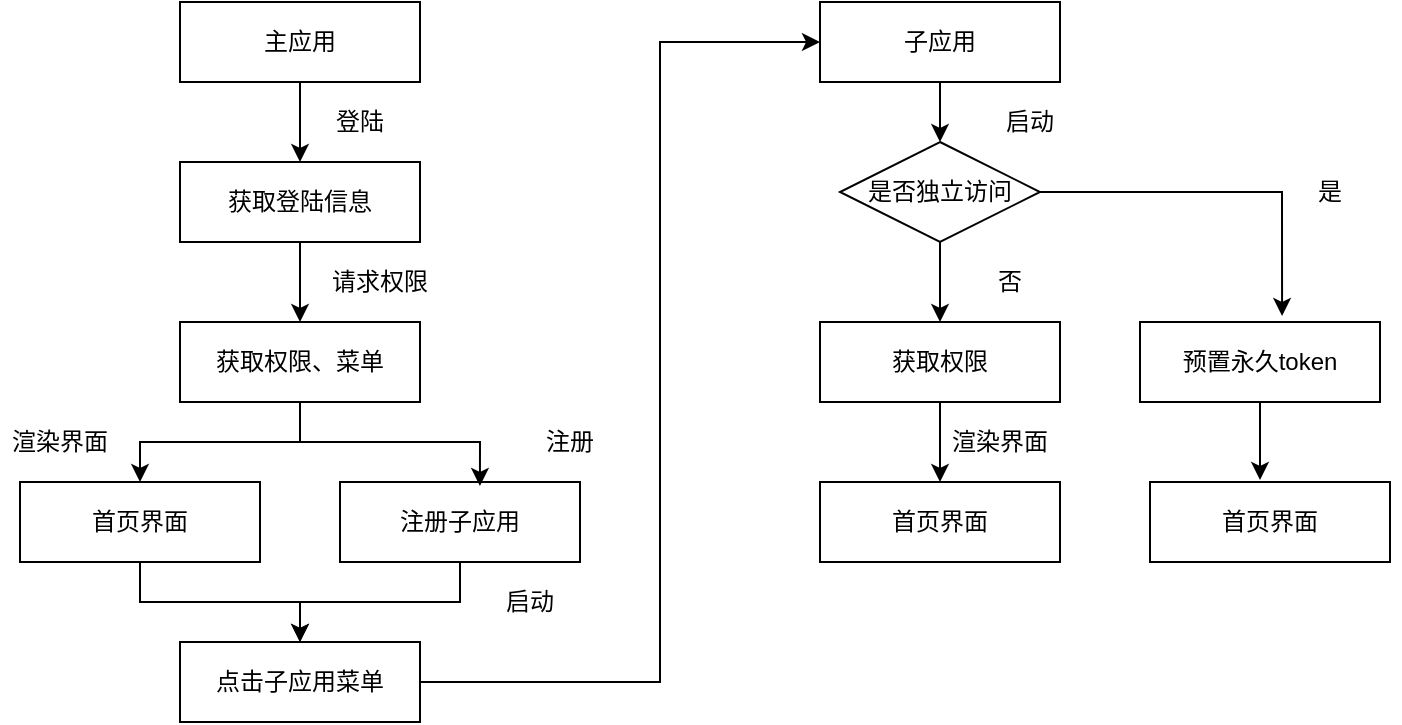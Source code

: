 <mxfile version="14.5.3" type="github">
  <diagram id="2YU1mLC71ZaFPqUyA7jv" name="Page-1">
    <mxGraphModel dx="1360" dy="834" grid="0" gridSize="10" guides="1" tooltips="1" connect="1" arrows="1" fold="1" page="1" pageScale="1" pageWidth="3300" pageHeight="4681" background="none" math="0" shadow="0">
      <root>
        <mxCell id="0" />
        <mxCell id="1" parent="0" />
        <mxCell id="SAPhj2jainKKI0kJMRds-7" style="edgeStyle=orthogonalEdgeStyle;rounded=0;orthogonalLoop=1;jettySize=auto;html=1;entryX=0.5;entryY=0;entryDx=0;entryDy=0;" edge="1" parent="1" source="SAPhj2jainKKI0kJMRds-2" target="SAPhj2jainKKI0kJMRds-6">
          <mxGeometry relative="1" as="geometry">
            <Array as="points">
              <mxPoint x="540" y="590" />
              <mxPoint x="540" y="590" />
            </Array>
          </mxGeometry>
        </mxCell>
        <mxCell id="SAPhj2jainKKI0kJMRds-2" value="主应用" style="rounded=0;whiteSpace=wrap;html=1;" vertex="1" parent="1">
          <mxGeometry x="480" y="560" width="120" height="40" as="geometry" />
        </mxCell>
        <mxCell id="SAPhj2jainKKI0kJMRds-19" style="edgeStyle=orthogonalEdgeStyle;rounded=0;orthogonalLoop=1;jettySize=auto;html=1;entryX=0.5;entryY=0;entryDx=0;entryDy=0;" edge="1" parent="1" source="SAPhj2jainKKI0kJMRds-3" target="SAPhj2jainKKI0kJMRds-16">
          <mxGeometry relative="1" as="geometry" />
        </mxCell>
        <mxCell id="SAPhj2jainKKI0kJMRds-3" value="注册子应用" style="rounded=0;whiteSpace=wrap;html=1;" vertex="1" parent="1">
          <mxGeometry x="560" y="800" width="120" height="40" as="geometry" />
        </mxCell>
        <mxCell id="SAPhj2jainKKI0kJMRds-11" style="edgeStyle=orthogonalEdgeStyle;rounded=0;orthogonalLoop=1;jettySize=auto;html=1;entryX=0.5;entryY=0;entryDx=0;entryDy=0;" edge="1" parent="1" source="SAPhj2jainKKI0kJMRds-6" target="SAPhj2jainKKI0kJMRds-10">
          <mxGeometry relative="1" as="geometry" />
        </mxCell>
        <mxCell id="SAPhj2jainKKI0kJMRds-6" value="获取登陆信息" style="rounded=0;whiteSpace=wrap;html=1;" vertex="1" parent="1">
          <mxGeometry x="480" y="640" width="120" height="40" as="geometry" />
        </mxCell>
        <mxCell id="SAPhj2jainKKI0kJMRds-8" value="登陆" style="text;html=1;strokeColor=none;fillColor=none;align=center;verticalAlign=middle;whiteSpace=wrap;rounded=0;" vertex="1" parent="1">
          <mxGeometry x="550" y="610" width="40" height="20" as="geometry" />
        </mxCell>
        <mxCell id="SAPhj2jainKKI0kJMRds-13" style="edgeStyle=orthogonalEdgeStyle;rounded=0;orthogonalLoop=1;jettySize=auto;html=1;entryX=0.583;entryY=0.05;entryDx=0;entryDy=0;entryPerimeter=0;" edge="1" parent="1" source="SAPhj2jainKKI0kJMRds-10" target="SAPhj2jainKKI0kJMRds-3">
          <mxGeometry relative="1" as="geometry" />
        </mxCell>
        <mxCell id="SAPhj2jainKKI0kJMRds-15" style="edgeStyle=orthogonalEdgeStyle;rounded=0;orthogonalLoop=1;jettySize=auto;html=1;entryX=0.5;entryY=0;entryDx=0;entryDy=0;" edge="1" parent="1" source="SAPhj2jainKKI0kJMRds-10" target="SAPhj2jainKKI0kJMRds-14">
          <mxGeometry relative="1" as="geometry" />
        </mxCell>
        <mxCell id="SAPhj2jainKKI0kJMRds-10" value="获取权限、菜单" style="rounded=0;whiteSpace=wrap;html=1;" vertex="1" parent="1">
          <mxGeometry x="480" y="720" width="120" height="40" as="geometry" />
        </mxCell>
        <mxCell id="SAPhj2jainKKI0kJMRds-12" value="请求权限" style="text;html=1;strokeColor=none;fillColor=none;align=center;verticalAlign=middle;whiteSpace=wrap;rounded=0;" vertex="1" parent="1">
          <mxGeometry x="550" y="690" width="60" height="20" as="geometry" />
        </mxCell>
        <mxCell id="SAPhj2jainKKI0kJMRds-17" style="edgeStyle=orthogonalEdgeStyle;rounded=0;orthogonalLoop=1;jettySize=auto;html=1;" edge="1" parent="1" source="SAPhj2jainKKI0kJMRds-14" target="SAPhj2jainKKI0kJMRds-16">
          <mxGeometry relative="1" as="geometry" />
        </mxCell>
        <mxCell id="SAPhj2jainKKI0kJMRds-14" value="首页界面" style="rounded=0;whiteSpace=wrap;html=1;" vertex="1" parent="1">
          <mxGeometry x="400" y="800" width="120" height="40" as="geometry" />
        </mxCell>
        <mxCell id="SAPhj2jainKKI0kJMRds-40" style="edgeStyle=orthogonalEdgeStyle;rounded=0;orthogonalLoop=1;jettySize=auto;html=1;" edge="1" parent="1" source="SAPhj2jainKKI0kJMRds-16" target="SAPhj2jainKKI0kJMRds-21">
          <mxGeometry relative="1" as="geometry">
            <Array as="points">
              <mxPoint x="720" y="900" />
              <mxPoint x="720" y="580" />
            </Array>
          </mxGeometry>
        </mxCell>
        <mxCell id="SAPhj2jainKKI0kJMRds-16" value="点击子应用菜单" style="rounded=0;whiteSpace=wrap;html=1;" vertex="1" parent="1">
          <mxGeometry x="480" y="880" width="120" height="40" as="geometry" />
        </mxCell>
        <mxCell id="SAPhj2jainKKI0kJMRds-20" value="启动" style="text;html=1;strokeColor=none;fillColor=none;align=center;verticalAlign=middle;whiteSpace=wrap;rounded=0;" vertex="1" parent="1">
          <mxGeometry x="620" y="850" width="70" height="20" as="geometry" />
        </mxCell>
        <mxCell id="SAPhj2jainKKI0kJMRds-24" style="edgeStyle=orthogonalEdgeStyle;rounded=0;orthogonalLoop=1;jettySize=auto;html=1;entryX=0.5;entryY=0;entryDx=0;entryDy=0;" edge="1" parent="1" source="SAPhj2jainKKI0kJMRds-21" target="SAPhj2jainKKI0kJMRds-22">
          <mxGeometry relative="1" as="geometry" />
        </mxCell>
        <mxCell id="SAPhj2jainKKI0kJMRds-21" value="子应用" style="rounded=0;whiteSpace=wrap;html=1;" vertex="1" parent="1">
          <mxGeometry x="800" y="560" width="120" height="40" as="geometry" />
        </mxCell>
        <mxCell id="SAPhj2jainKKI0kJMRds-31" style="edgeStyle=orthogonalEdgeStyle;rounded=0;orthogonalLoop=1;jettySize=auto;html=1;entryX=0.592;entryY=-0.075;entryDx=0;entryDy=0;entryPerimeter=0;" edge="1" parent="1" source="SAPhj2jainKKI0kJMRds-22" target="SAPhj2jainKKI0kJMRds-30">
          <mxGeometry relative="1" as="geometry" />
        </mxCell>
        <mxCell id="SAPhj2jainKKI0kJMRds-34" style="edgeStyle=orthogonalEdgeStyle;rounded=0;orthogonalLoop=1;jettySize=auto;html=1;entryX=0.5;entryY=0;entryDx=0;entryDy=0;" edge="1" parent="1" source="SAPhj2jainKKI0kJMRds-22" target="SAPhj2jainKKI0kJMRds-26">
          <mxGeometry relative="1" as="geometry" />
        </mxCell>
        <mxCell id="SAPhj2jainKKI0kJMRds-22" value="是否独立访问" style="rhombus;whiteSpace=wrap;html=1;" vertex="1" parent="1">
          <mxGeometry x="810" y="630" width="100" height="50" as="geometry" />
        </mxCell>
        <mxCell id="SAPhj2jainKKI0kJMRds-25" value="启动" style="text;html=1;strokeColor=none;fillColor=none;align=center;verticalAlign=middle;whiteSpace=wrap;rounded=0;" vertex="1" parent="1">
          <mxGeometry x="870" y="610" width="70" height="20" as="geometry" />
        </mxCell>
        <mxCell id="SAPhj2jainKKI0kJMRds-38" style="edgeStyle=orthogonalEdgeStyle;rounded=0;orthogonalLoop=1;jettySize=auto;html=1;entryX=0.5;entryY=0;entryDx=0;entryDy=0;" edge="1" parent="1" source="SAPhj2jainKKI0kJMRds-26" target="SAPhj2jainKKI0kJMRds-37">
          <mxGeometry relative="1" as="geometry" />
        </mxCell>
        <mxCell id="SAPhj2jainKKI0kJMRds-26" value="获取权限" style="rounded=0;whiteSpace=wrap;html=1;" vertex="1" parent="1">
          <mxGeometry x="800" y="720" width="120" height="40" as="geometry" />
        </mxCell>
        <mxCell id="SAPhj2jainKKI0kJMRds-27" value="渲染界面" style="text;html=1;strokeColor=none;fillColor=none;align=center;verticalAlign=middle;whiteSpace=wrap;rounded=0;" vertex="1" parent="1">
          <mxGeometry x="390" y="770" width="60" height="20" as="geometry" />
        </mxCell>
        <mxCell id="SAPhj2jainKKI0kJMRds-29" value="注册" style="text;html=1;strokeColor=none;fillColor=none;align=center;verticalAlign=middle;whiteSpace=wrap;rounded=0;" vertex="1" parent="1">
          <mxGeometry x="640" y="770" width="70" height="20" as="geometry" />
        </mxCell>
        <mxCell id="SAPhj2jainKKI0kJMRds-42" style="edgeStyle=orthogonalEdgeStyle;rounded=0;orthogonalLoop=1;jettySize=auto;html=1;" edge="1" parent="1" source="SAPhj2jainKKI0kJMRds-30">
          <mxGeometry relative="1" as="geometry">
            <mxPoint x="1020" y="799" as="targetPoint" />
          </mxGeometry>
        </mxCell>
        <mxCell id="SAPhj2jainKKI0kJMRds-30" value="预置永久token" style="rounded=0;whiteSpace=wrap;html=1;" vertex="1" parent="1">
          <mxGeometry x="960" y="720" width="120" height="40" as="geometry" />
        </mxCell>
        <mxCell id="SAPhj2jainKKI0kJMRds-32" value="是" style="text;html=1;strokeColor=none;fillColor=none;align=center;verticalAlign=middle;whiteSpace=wrap;rounded=0;" vertex="1" parent="1">
          <mxGeometry x="1020" y="645" width="70" height="20" as="geometry" />
        </mxCell>
        <mxCell id="SAPhj2jainKKI0kJMRds-35" value="否" style="text;html=1;strokeColor=none;fillColor=none;align=center;verticalAlign=middle;whiteSpace=wrap;rounded=0;" vertex="1" parent="1">
          <mxGeometry x="860" y="690" width="70" height="20" as="geometry" />
        </mxCell>
        <mxCell id="SAPhj2jainKKI0kJMRds-37" value="首页界面" style="rounded=0;whiteSpace=wrap;html=1;" vertex="1" parent="1">
          <mxGeometry x="800" y="800" width="120" height="40" as="geometry" />
        </mxCell>
        <mxCell id="SAPhj2jainKKI0kJMRds-39" value="渲染界面" style="text;html=1;strokeColor=none;fillColor=none;align=center;verticalAlign=middle;whiteSpace=wrap;rounded=0;" vertex="1" parent="1">
          <mxGeometry x="860" y="770" width="60" height="20" as="geometry" />
        </mxCell>
        <mxCell id="SAPhj2jainKKI0kJMRds-41" value="首页界面" style="rounded=0;whiteSpace=wrap;html=1;" vertex="1" parent="1">
          <mxGeometry x="965" y="800" width="120" height="40" as="geometry" />
        </mxCell>
      </root>
    </mxGraphModel>
  </diagram>
</mxfile>
